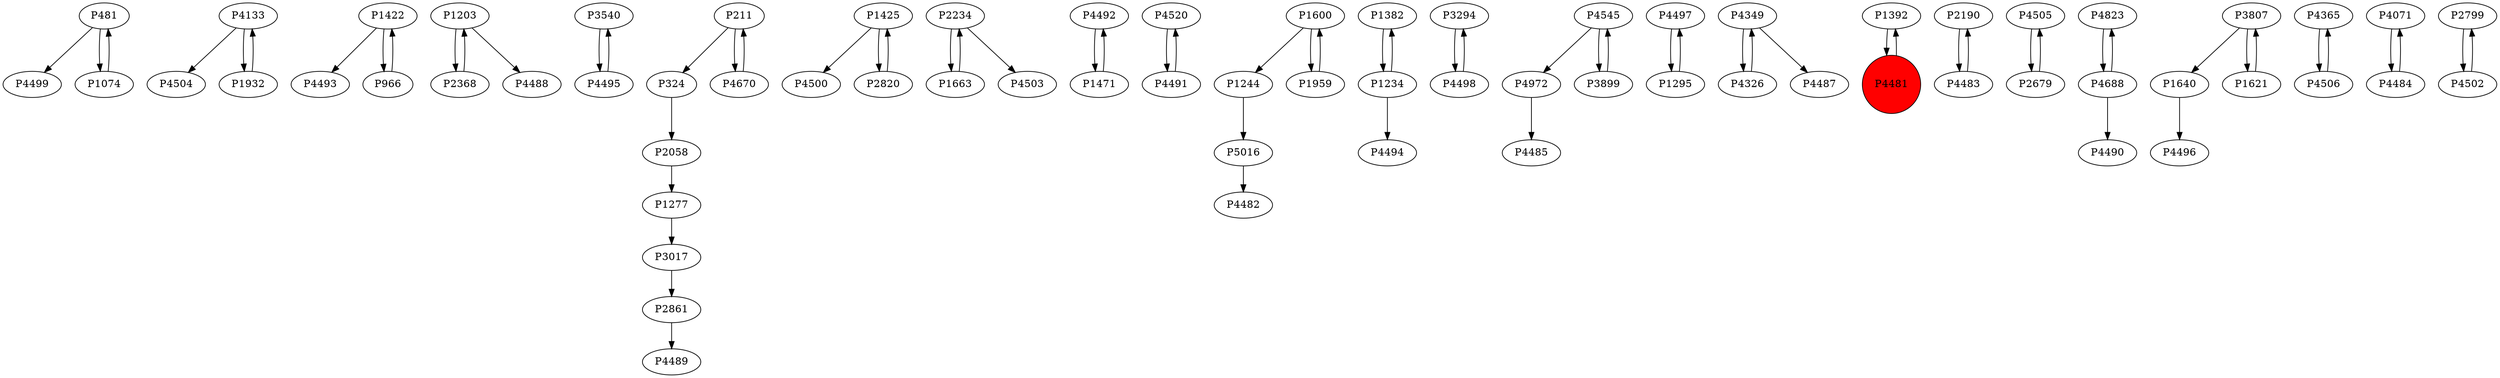 digraph {
	P481 -> P4499
	P4133 -> P4504
	P1422 -> P4493
	P1203 -> P2368
	P3540 -> P4495
	P1277 -> P3017
	P1425 -> P4500
	P1203 -> P4488
	P2368 -> P1203
	P2234 -> P1663
	P4492 -> P1471
	P2234 -> P4503
	P1074 -> P481
	P4520 -> P4491
	P5016 -> P4482
	P1382 -> P1234
	P211 -> P324
	P324 -> P2058
	P3294 -> P4498
	P1932 -> P4133
	P3017 -> P2861
	P966 -> P1422
	P4545 -> P4972
	P4497 -> P1295
	P1663 -> P2234
	P4349 -> P4326
	P1234 -> P4494
	P1295 -> P4497
	P1392 -> P4481
	P2190 -> P4483
	P4505 -> P2679
	P4133 -> P1932
	P1425 -> P2820
	P4498 -> P3294
	P1234 -> P1382
	P1471 -> P4492
	P4349 -> P4487
	P4670 -> P211
	P2820 -> P1425
	P4823 -> P4688
	P1600 -> P1244
	P3807 -> P1640
	P1959 -> P1600
	P4483 -> P2190
	P4688 -> P4490
	P1621 -> P3807
	P4365 -> P4506
	P4071 -> P4484
	P4491 -> P4520
	P1244 -> P5016
	P1600 -> P1959
	P4484 -> P4071
	P1640 -> P4496
	P4326 -> P4349
	P2861 -> P4489
	P4688 -> P4823
	P2058 -> P1277
	P2799 -> P4502
	P4545 -> P3899
	P2679 -> P4505
	P4972 -> P4485
	P211 -> P4670
	P1422 -> P966
	P3807 -> P1621
	P4495 -> P3540
	P4502 -> P2799
	P3899 -> P4545
	P4506 -> P4365
	P4481 -> P1392
	P481 -> P1074
	P4481 [shape=circle]
	P4481 [style=filled]
	P4481 [fillcolor=red]
}